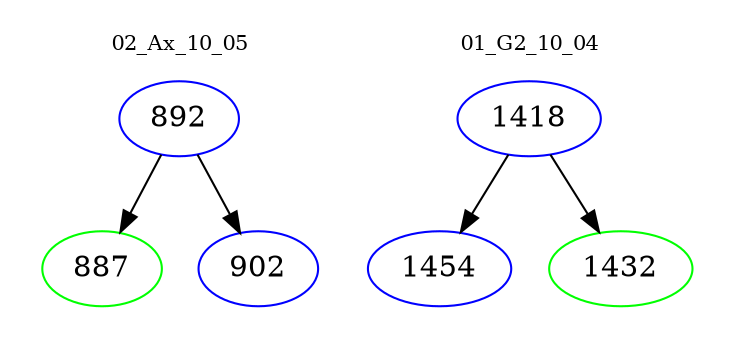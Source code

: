 digraph{
subgraph cluster_0 {
color = white
label = "02_Ax_10_05";
fontsize=10;
T0_892 [label="892", color="blue"]
T0_892 -> T0_887 [color="black"]
T0_887 [label="887", color="green"]
T0_892 -> T0_902 [color="black"]
T0_902 [label="902", color="blue"]
}
subgraph cluster_1 {
color = white
label = "01_G2_10_04";
fontsize=10;
T1_1418 [label="1418", color="blue"]
T1_1418 -> T1_1454 [color="black"]
T1_1454 [label="1454", color="blue"]
T1_1418 -> T1_1432 [color="black"]
T1_1432 [label="1432", color="green"]
}
}
